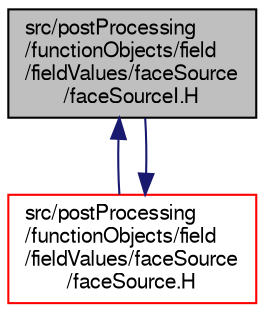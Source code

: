 digraph "src/postProcessing/functionObjects/field/fieldValues/faceSource/faceSourceI.H"
{
  bgcolor="transparent";
  edge [fontname="FreeSans",fontsize="10",labelfontname="FreeSans",labelfontsize="10"];
  node [fontname="FreeSans",fontsize="10",shape=record];
  Node277 [label="src/postProcessing\l/functionObjects/field\l/fieldValues/faceSource\l/faceSourceI.H",height=0.2,width=0.4,color="black", fillcolor="grey75", style="filled", fontcolor="black"];
  Node277 -> Node278 [dir="back",color="midnightblue",fontsize="10",style="solid",fontname="FreeSans"];
  Node278 [label="src/postProcessing\l/functionObjects/field\l/fieldValues/faceSource\l/faceSource.H",height=0.2,width=0.4,color="red",URL="$a13292.html"];
  Node278 -> Node277 [dir="back",color="midnightblue",fontsize="10",style="solid",fontname="FreeSans"];
}
